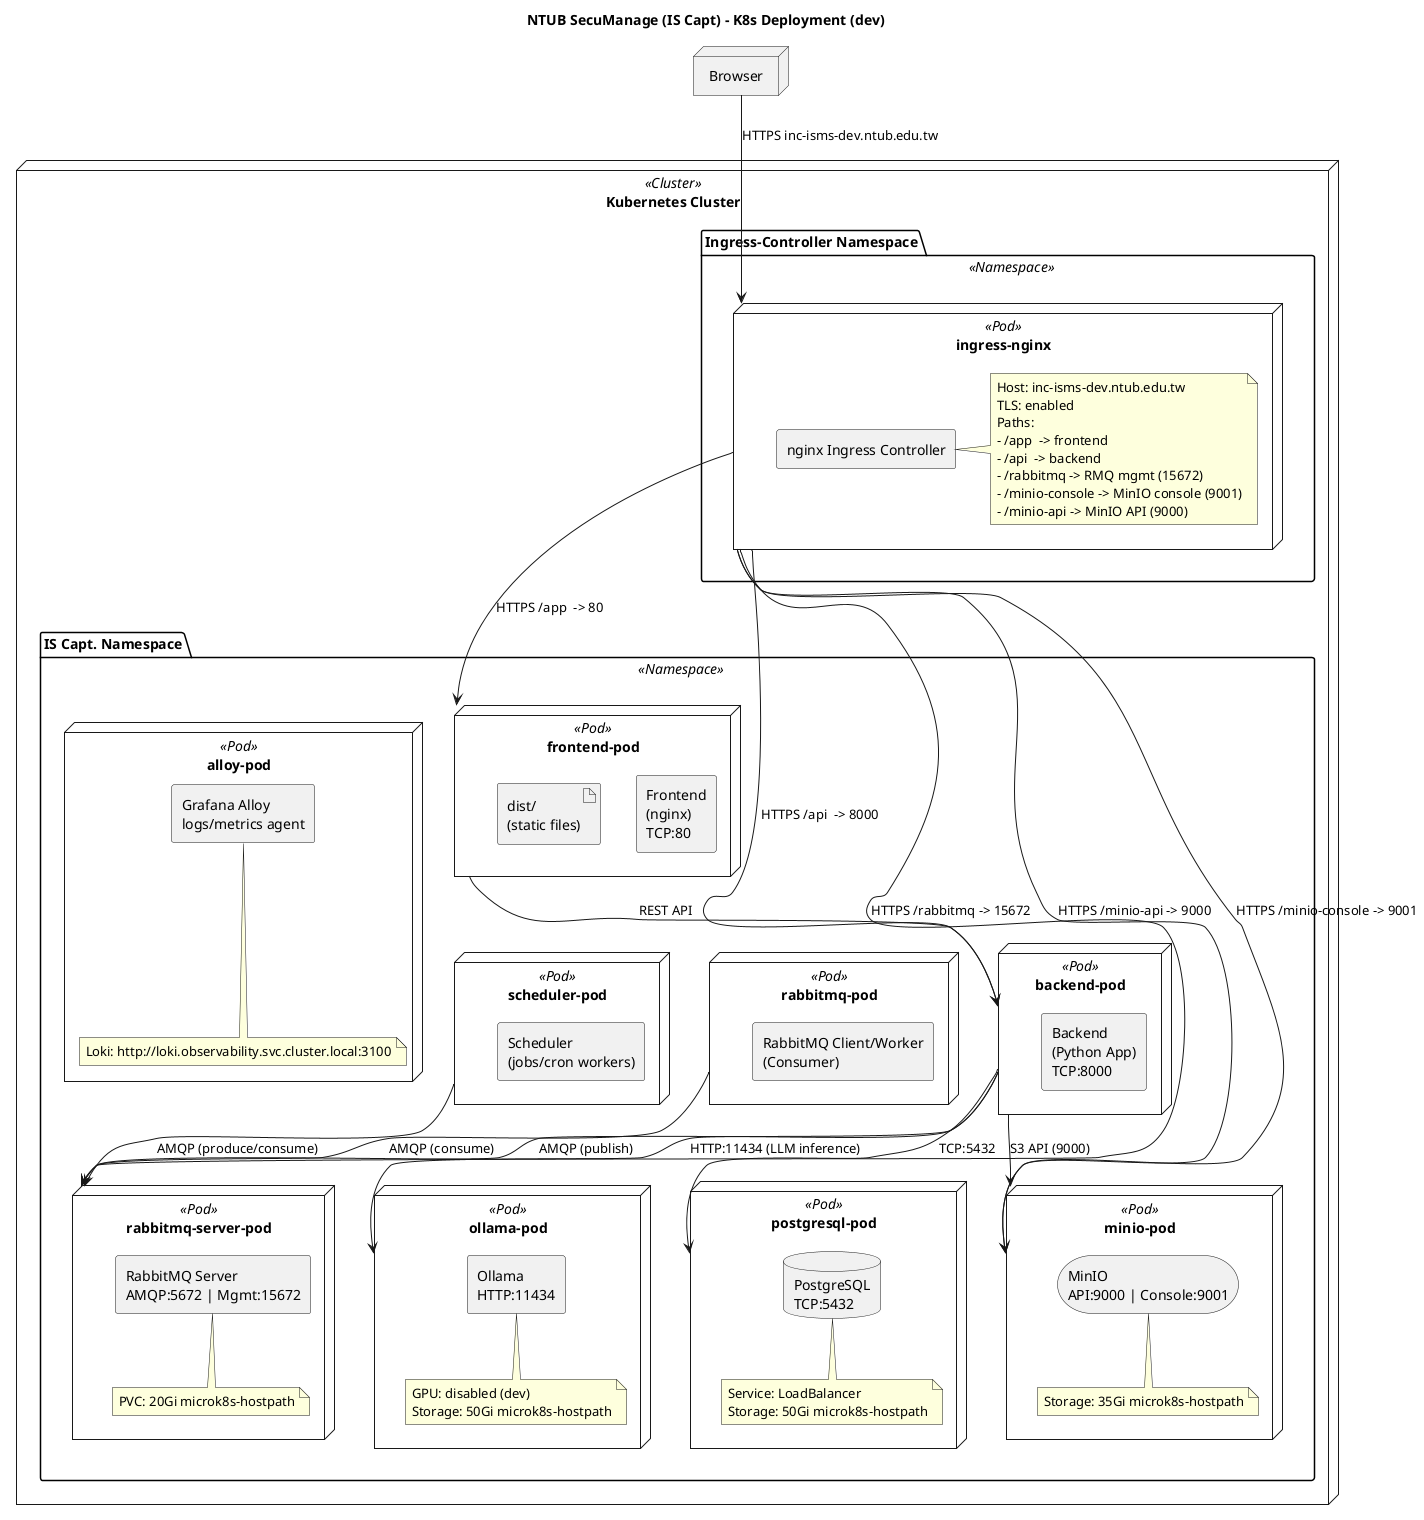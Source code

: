 @startuml
title NTUB SecuManage (IS Capt) - K8s Deployment (dev)

skinparam componentStyle rectangle

node "Browser" as Browser

node "Kubernetes Cluster" <<Cluster>> {
    package "Ingress-Controller Namespace" <<Namespace>> {
        node "ingress-nginx" <<Pod>> as IngressController {
            component "nginx Ingress Controller"
            note right
                Host: inc-isms-dev.ntub.edu.tw
                TLS: enabled
                Paths:
                - /app  -> frontend
                - /api  -> backend
                - /rabbitmq -> RMQ mgmt (15672)
                - /minio-console -> MinIO console (9001)
                - /minio-api -> MinIO API (9000)
            end note
        }
    }

    package "IS Capt. Namespace" <<Namespace>> {
        node "frontend-pod" <<Pod>> as FE {
            component "Frontend\n(nginx)\nTCP:80"
            artifact "dist/\n(static files)"
        }

        node "backend-pod" <<Pod>> as BE {
            component "Backend\n(Python App)\nTCP:8000"
        }

        node "postgresql-pod" <<Pod>> as DB {
            database "PostgreSQL\nTCP:5432"
            note bottom
            Service: LoadBalancer
            Storage: 50Gi microk8s-hostpath
            end note
        }

        node "minio-pod" <<Pod>> as S3 {
            storage "MinIO\nAPI:9000 | Console:9001"
            note bottom
            Storage: 35Gi microk8s-hostpath
            end note
        }

        node "rabbitmq-pod" <<Pod>> as RMQ {
            component "RabbitMQ Client/Worker\n(Consumer)"
        }

        node "rabbitmq-server-pod" <<Pod>> as RMQS {
            component "RabbitMQ Server\nAMQP:5672 | Mgmt:15672"
            note bottom
            PVC: 20Gi microk8s-hostpath
            end note
        }

        node "ollama-pod" <<Pod>> as OLL {
            component "Ollama\nHTTP:11434"
            note bottom
            GPU: disabled (dev)
            Storage: 50Gi microk8s-hostpath
            end note
        }

        node "scheduler-pod" <<Pod>> as SCH {
            component "Scheduler\n(jobs/cron workers)"
        }

        node "alloy-pod" <<Pod>> as ALY {
            component "Grafana Alloy\nlogs/metrics agent"
            note bottom
            Loki: http://loki.observability.svc.cluster.local:3100
            end note
        }

    }
}

Browser --> IngressController : HTTPS inc-isms-dev.ntub.edu.tw
IngressController --> FE   : HTTPS /app  -> 80
IngressController --> BE   : HTTPS /api  -> 8000
IngressController --> RMQS : HTTPS /rabbitmq -> 15672
IngressController --> S3   : HTTPS /minio-console -> 9001
IngressController --> S3   : HTTPS /minio-api -> 9000

FE --> BE   : REST API
BE --> DB   : TCP:5432
BE --> S3   : S3 API (9000)
BE --> RMQS : AMQP (publish)
RMQ --> RMQS: AMQP (consume)
SCH --> RMQS: AMQP (produce/consume)
BE --> OLL  : HTTP:11434 (LLM inference)

@enduml